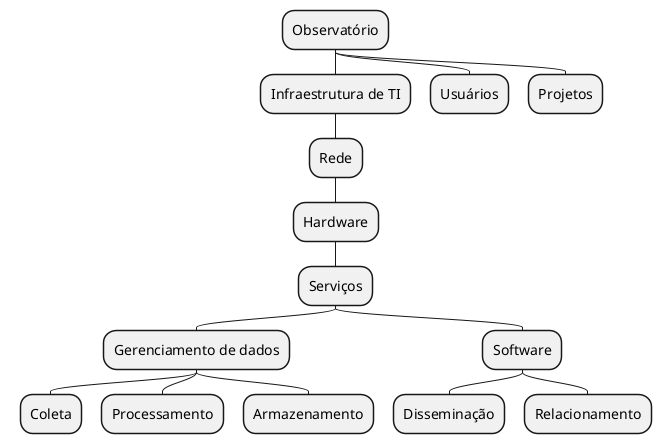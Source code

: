 @startmindmap MPO Structures Classification Tree

top to bottom direction
* Observatório
** Infraestrutura de TI
*** Rede
**** Hardware
***** Serviços
****** Gerenciamento de dados
******* Coleta
******* Processamento
******* Armazenamento
****** Software
******* Disseminação
******* Relacionamento
** Usuários
** Projetos

@endmindmap